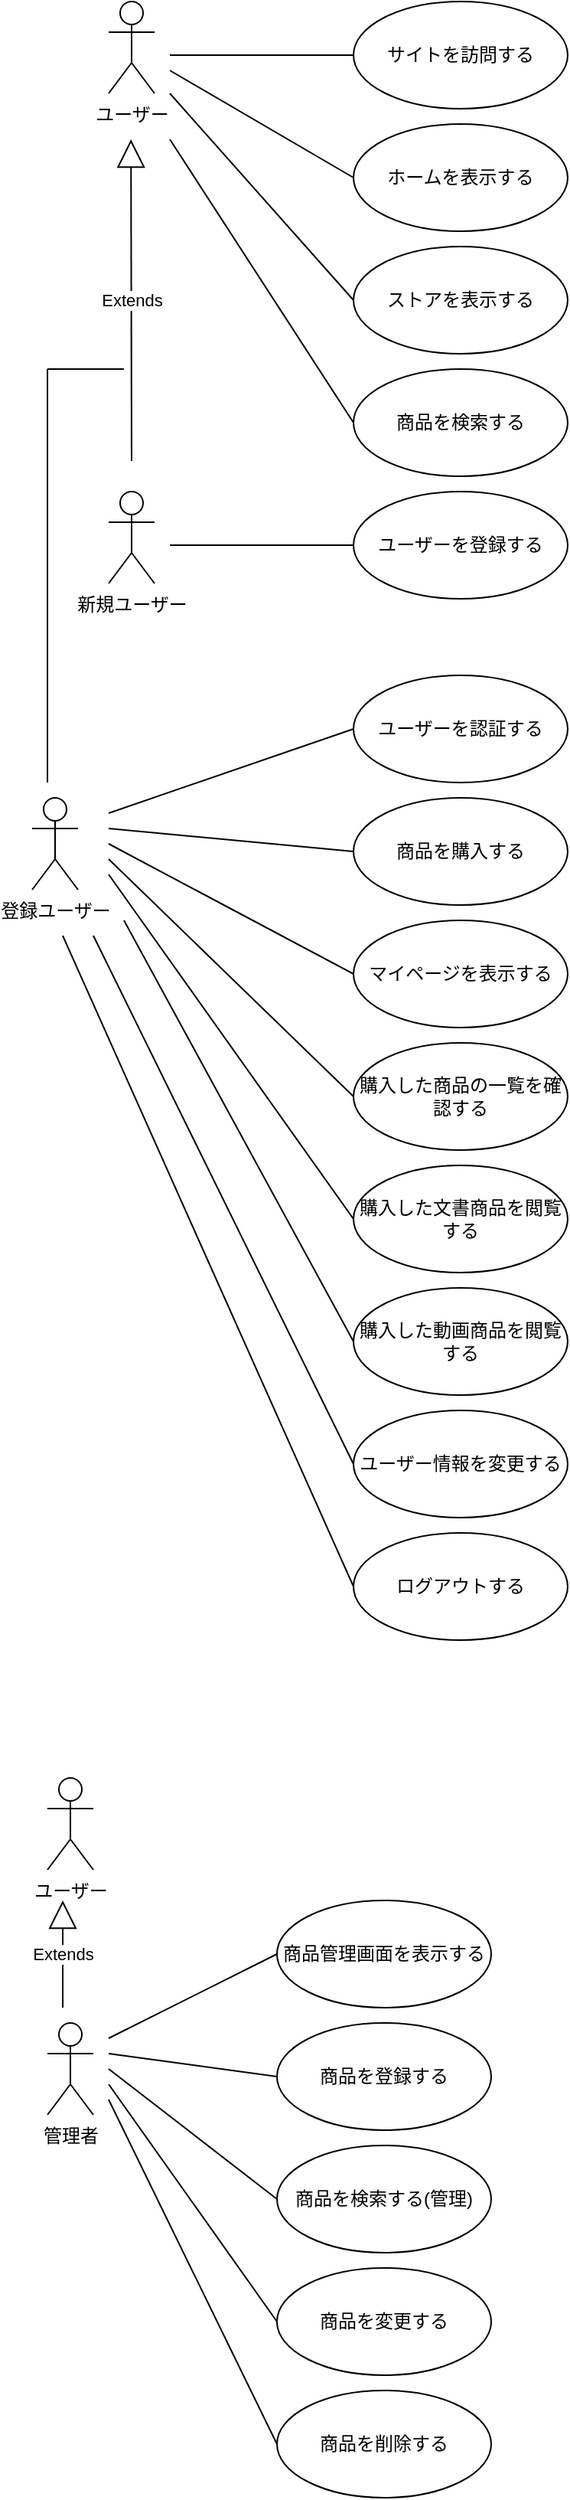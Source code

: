 <mxfile>
    <diagram id="MJViBBP8j9GSgmfFSE6k" name="ページ1">
        <mxGraphModel dx="632" dy="571" grid="1" gridSize="10" guides="1" tooltips="1" connect="1" arrows="1" fold="1" page="1" pageScale="1" pageWidth="827" pageHeight="1169" math="0" shadow="0">
            <root>
                <mxCell id="0"/>
                <mxCell id="1" parent="0"/>
                <mxCell id="2" value="商品を検索する" style="ellipse;whiteSpace=wrap;html=1;" parent="1" vertex="1">
                    <mxGeometry x="240" y="280" width="140" height="70" as="geometry"/>
                </mxCell>
                <mxCell id="3" value="ユーザーを登録する" style="ellipse;whiteSpace=wrap;html=1;" parent="1" vertex="1">
                    <mxGeometry x="240" y="360" width="140" height="70" as="geometry"/>
                </mxCell>
                <mxCell id="5" value="商品を登録する" style="ellipse;whiteSpace=wrap;html=1;" parent="1" vertex="1">
                    <mxGeometry x="190" y="1360" width="140" height="70" as="geometry"/>
                </mxCell>
                <mxCell id="6" value="ユーザー" style="shape=umlActor;verticalLabelPosition=bottom;verticalAlign=top;html=1;" parent="1" vertex="1">
                    <mxGeometry x="80" y="40" width="30" height="60" as="geometry"/>
                </mxCell>
                <mxCell id="7" value="管理者" style="shape=umlActor;verticalLabelPosition=bottom;verticalAlign=top;html=1;" parent="1" vertex="1">
                    <mxGeometry x="40" y="1360" width="30" height="60" as="geometry"/>
                </mxCell>
                <mxCell id="20" value="商品を購入する" style="ellipse;whiteSpace=wrap;html=1;" parent="1" vertex="1">
                    <mxGeometry x="240" y="560" width="140" height="70" as="geometry"/>
                </mxCell>
                <mxCell id="23" value="新規ユーザー" style="shape=umlActor;verticalLabelPosition=bottom;verticalAlign=top;html=1;" parent="1" vertex="1">
                    <mxGeometry x="80" y="360" width="30" height="60" as="geometry"/>
                </mxCell>
                <mxCell id="26" value="ユーザー情報を変更する" style="ellipse;whiteSpace=wrap;html=1;" parent="1" vertex="1">
                    <mxGeometry x="240" y="960" width="140" height="70" as="geometry"/>
                </mxCell>
                <mxCell id="28" value="" style="endArrow=none;html=1;exitX=0;exitY=0.5;exitDx=0;exitDy=0;" parent="1" source="2" edge="1">
                    <mxGeometry width="50" height="50" relative="1" as="geometry">
                        <mxPoint x="260" y="210" as="sourcePoint"/>
                        <mxPoint x="120" y="130" as="targetPoint"/>
                    </mxGeometry>
                </mxCell>
                <mxCell id="32" value="ログアウトする" style="ellipse;whiteSpace=wrap;html=1;" parent="1" vertex="1">
                    <mxGeometry x="240" y="1040" width="140" height="70" as="geometry"/>
                </mxCell>
                <mxCell id="41" value="登録ユーザー" style="shape=umlActor;verticalLabelPosition=bottom;verticalAlign=top;html=1;" parent="1" vertex="1">
                    <mxGeometry x="30" y="560" width="30" height="60" as="geometry"/>
                </mxCell>
                <mxCell id="47" value="ユーザーを認証する" style="ellipse;whiteSpace=wrap;html=1;" parent="1" vertex="1">
                    <mxGeometry x="240" y="480" width="140" height="70" as="geometry"/>
                </mxCell>
                <mxCell id="53" value="Extends" style="endArrow=block;endSize=16;endFill=0;html=1;" parent="1" edge="1">
                    <mxGeometry width="160" relative="1" as="geometry">
                        <mxPoint x="95" y="340" as="sourcePoint"/>
                        <mxPoint x="94.58" y="130" as="targetPoint"/>
                    </mxGeometry>
                </mxCell>
                <mxCell id="55" value="" style="endArrow=none;html=1;" parent="1" edge="1">
                    <mxGeometry width="50" height="50" relative="1" as="geometry">
                        <mxPoint x="40" y="550" as="sourcePoint"/>
                        <mxPoint x="40" y="280" as="targetPoint"/>
                    </mxGeometry>
                </mxCell>
                <mxCell id="56" value="" style="endArrow=none;html=1;" parent="1" edge="1">
                    <mxGeometry width="50" height="50" relative="1" as="geometry">
                        <mxPoint x="40" y="280" as="sourcePoint"/>
                        <mxPoint x="90" y="280" as="targetPoint"/>
                    </mxGeometry>
                </mxCell>
                <mxCell id="57" value="" style="endArrow=none;html=1;entryX=0;entryY=0.5;entryDx=0;entryDy=0;" parent="1" target="3" edge="1">
                    <mxGeometry width="50" height="50" relative="1" as="geometry">
                        <mxPoint x="120" y="395" as="sourcePoint"/>
                        <mxPoint x="220" y="390" as="targetPoint"/>
                    </mxGeometry>
                </mxCell>
                <mxCell id="59" value="" style="endArrow=none;html=1;entryX=0;entryY=0.5;entryDx=0;entryDy=0;" parent="1" target="47" edge="1">
                    <mxGeometry width="50" height="50" relative="1" as="geometry">
                        <mxPoint x="80" y="570" as="sourcePoint"/>
                        <mxPoint x="220" y="640" as="targetPoint"/>
                    </mxGeometry>
                </mxCell>
                <mxCell id="60" value="" style="endArrow=none;html=1;entryX=0;entryY=0.5;entryDx=0;entryDy=0;" parent="1" target="20" edge="1">
                    <mxGeometry width="50" height="50" relative="1" as="geometry">
                        <mxPoint x="80" y="580" as="sourcePoint"/>
                        <mxPoint x="220" y="640" as="targetPoint"/>
                    </mxGeometry>
                </mxCell>
                <mxCell id="61" value="" style="endArrow=none;html=1;entryX=0;entryY=0.5;entryDx=0;entryDy=0;" parent="1" target="81" edge="1">
                    <mxGeometry width="50" height="50" relative="1" as="geometry">
                        <mxPoint x="80" y="600" as="sourcePoint"/>
                        <mxPoint x="240" y="680" as="targetPoint"/>
                    </mxGeometry>
                </mxCell>
                <mxCell id="62" value="" style="endArrow=none;html=1;entryX=0;entryY=0.5;entryDx=0;entryDy=0;" parent="1" target="26" edge="1">
                    <mxGeometry width="50" height="50" relative="1" as="geometry">
                        <mxPoint x="70" y="650" as="sourcePoint"/>
                        <mxPoint x="220" y="640" as="targetPoint"/>
                    </mxGeometry>
                </mxCell>
                <mxCell id="63" value="" style="endArrow=none;html=1;entryX=0;entryY=0.5;entryDx=0;entryDy=0;" parent="1" target="32" edge="1">
                    <mxGeometry width="50" height="50" relative="1" as="geometry">
                        <mxPoint x="50" y="650" as="sourcePoint"/>
                        <mxPoint x="220" y="640" as="targetPoint"/>
                    </mxGeometry>
                </mxCell>
                <mxCell id="64" value="" style="endArrow=none;html=1;entryX=0;entryY=0.5;entryDx=0;entryDy=0;" parent="1" target="5" edge="1">
                    <mxGeometry width="50" height="50" relative="1" as="geometry">
                        <mxPoint x="80" y="1380" as="sourcePoint"/>
                        <mxPoint x="430" y="1315" as="targetPoint"/>
                    </mxGeometry>
                </mxCell>
                <mxCell id="65" value="サイトを訪問する" style="ellipse;whiteSpace=wrap;html=1;" parent="1" vertex="1">
                    <mxGeometry x="240" y="40" width="140" height="70" as="geometry"/>
                </mxCell>
                <mxCell id="67" value="" style="endArrow=none;html=1;entryX=0;entryY=0.5;entryDx=0;entryDy=0;" parent="1" target="65" edge="1">
                    <mxGeometry width="50" height="50" relative="1" as="geometry">
                        <mxPoint x="120" y="75" as="sourcePoint"/>
                        <mxPoint x="230" y="100" as="targetPoint"/>
                    </mxGeometry>
                </mxCell>
                <mxCell id="68" value="商品を変更する" style="ellipse;whiteSpace=wrap;html=1;" parent="1" vertex="1">
                    <mxGeometry x="190" y="1520" width="140" height="70" as="geometry"/>
                </mxCell>
                <mxCell id="69" value="商品を削除する" style="ellipse;whiteSpace=wrap;html=1;" parent="1" vertex="1">
                    <mxGeometry x="190" y="1600" width="140" height="70" as="geometry"/>
                </mxCell>
                <mxCell id="70" value="" style="endArrow=none;html=1;entryX=0;entryY=0.5;entryDx=0;entryDy=0;" parent="1" target="68" edge="1">
                    <mxGeometry width="50" height="50" relative="1" as="geometry">
                        <mxPoint x="80" y="1400" as="sourcePoint"/>
                        <mxPoint x="430" y="1330" as="targetPoint"/>
                    </mxGeometry>
                </mxCell>
                <mxCell id="71" value="" style="endArrow=none;html=1;entryX=0;entryY=0.5;entryDx=0;entryDy=0;" parent="1" target="69" edge="1">
                    <mxGeometry width="50" height="50" relative="1" as="geometry">
                        <mxPoint x="80" y="1410" as="sourcePoint"/>
                        <mxPoint x="430" y="1350" as="targetPoint"/>
                    </mxGeometry>
                </mxCell>
                <mxCell id="73" value="商品を検索する(管理)" style="ellipse;whiteSpace=wrap;html=1;" parent="1" vertex="1">
                    <mxGeometry x="190" y="1440" width="140" height="70" as="geometry"/>
                </mxCell>
                <mxCell id="74" value="" style="endArrow=none;html=1;entryX=0;entryY=0.5;entryDx=0;entryDy=0;" parent="1" target="73" edge="1">
                    <mxGeometry width="50" height="50" relative="1" as="geometry">
                        <mxPoint x="80" y="1390" as="sourcePoint"/>
                        <mxPoint x="220" y="1530" as="targetPoint"/>
                    </mxGeometry>
                </mxCell>
                <mxCell id="75" value="ユーザー" style="shape=umlActor;verticalLabelPosition=bottom;verticalAlign=top;html=1;outlineConnect=0;" parent="1" vertex="1">
                    <mxGeometry x="40" y="1200" width="30" height="60" as="geometry"/>
                </mxCell>
                <mxCell id="77" value="Extends" style="endArrow=block;endSize=16;endFill=0;html=1;" parent="1" edge="1">
                    <mxGeometry width="160" relative="1" as="geometry">
                        <mxPoint x="50" y="1350" as="sourcePoint"/>
                        <mxPoint x="50" y="1280" as="targetPoint"/>
                    </mxGeometry>
                </mxCell>
                <mxCell id="79" value="商品管理画面を表示する" style="ellipse;whiteSpace=wrap;html=1;" parent="1" vertex="1">
                    <mxGeometry x="190" y="1280" width="140" height="70" as="geometry"/>
                </mxCell>
                <mxCell id="80" value="" style="endArrow=none;html=1;entryX=0;entryY=0.5;entryDx=0;entryDy=0;" parent="1" target="79" edge="1">
                    <mxGeometry width="50" height="50" relative="1" as="geometry">
                        <mxPoint x="80" y="1370" as="sourcePoint"/>
                        <mxPoint x="140" y="1200" as="targetPoint"/>
                    </mxGeometry>
                </mxCell>
                <mxCell id="81" value="購入した商品の一覧を確認する" style="ellipse;whiteSpace=wrap;html=1;" vertex="1" parent="1">
                    <mxGeometry x="240" y="720" width="140" height="70" as="geometry"/>
                </mxCell>
                <mxCell id="82" value="購入した文書商品を閲覧する" style="ellipse;whiteSpace=wrap;html=1;" vertex="1" parent="1">
                    <mxGeometry x="240" y="800" width="140" height="70" as="geometry"/>
                </mxCell>
                <mxCell id="83" value="購入した動画商品を閲覧する" style="ellipse;whiteSpace=wrap;html=1;" vertex="1" parent="1">
                    <mxGeometry x="240" y="880" width="140" height="70" as="geometry"/>
                </mxCell>
                <mxCell id="84" value="" style="endArrow=none;html=1;entryX=0;entryY=0.5;entryDx=0;entryDy=0;" edge="1" parent="1" target="82">
                    <mxGeometry width="50" height="50" relative="1" as="geometry">
                        <mxPoint x="80" y="610" as="sourcePoint"/>
                        <mxPoint x="250" y="925" as="targetPoint"/>
                    </mxGeometry>
                </mxCell>
                <mxCell id="85" value="" style="endArrow=none;html=1;entryX=0;entryY=0.5;entryDx=0;entryDy=0;" edge="1" parent="1" target="83">
                    <mxGeometry width="50" height="50" relative="1" as="geometry">
                        <mxPoint x="90" y="640" as="sourcePoint"/>
                        <mxPoint x="250" y="765" as="targetPoint"/>
                    </mxGeometry>
                </mxCell>
                <mxCell id="86" value="ホームを表示する" style="ellipse;whiteSpace=wrap;html=1;" vertex="1" parent="1">
                    <mxGeometry x="240" y="120" width="140" height="70" as="geometry"/>
                </mxCell>
                <mxCell id="87" value="ストアを表示する" style="ellipse;whiteSpace=wrap;html=1;" vertex="1" parent="1">
                    <mxGeometry x="240" y="200" width="140" height="70" as="geometry"/>
                </mxCell>
                <mxCell id="88" value="" style="endArrow=none;html=1;entryX=0;entryY=0.5;entryDx=0;entryDy=0;" edge="1" parent="1" target="86">
                    <mxGeometry width="50" height="50" relative="1" as="geometry">
                        <mxPoint x="120" y="85" as="sourcePoint"/>
                        <mxPoint x="250" y="85" as="targetPoint"/>
                    </mxGeometry>
                </mxCell>
                <mxCell id="89" value="" style="endArrow=none;html=1;entryX=0;entryY=0.5;entryDx=0;entryDy=0;" edge="1" parent="1" target="87">
                    <mxGeometry width="50" height="50" relative="1" as="geometry">
                        <mxPoint x="120" y="100" as="sourcePoint"/>
                        <mxPoint x="250" y="165" as="targetPoint"/>
                    </mxGeometry>
                </mxCell>
                <mxCell id="90" value="マイページを表示する" style="ellipse;whiteSpace=wrap;html=1;" vertex="1" parent="1">
                    <mxGeometry x="240" y="640" width="140" height="70" as="geometry"/>
                </mxCell>
                <mxCell id="91" value="" style="endArrow=none;html=1;entryX=0;entryY=0.5;entryDx=0;entryDy=0;" edge="1" parent="1" target="90">
                    <mxGeometry width="50" height="50" relative="1" as="geometry">
                        <mxPoint x="80" y="590" as="sourcePoint"/>
                        <mxPoint x="250" y="605" as="targetPoint"/>
                    </mxGeometry>
                </mxCell>
            </root>
        </mxGraphModel>
    </diagram>
</mxfile>